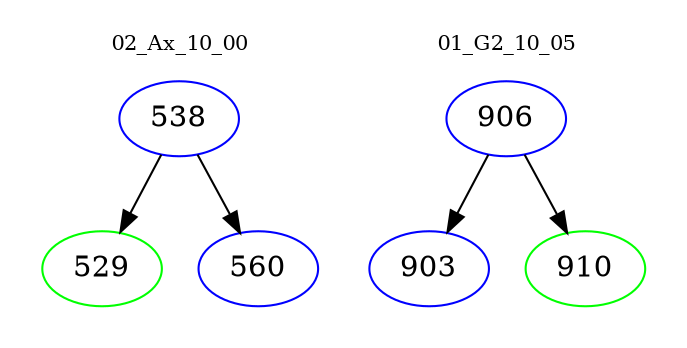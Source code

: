 digraph{
subgraph cluster_0 {
color = white
label = "02_Ax_10_00";
fontsize=10;
T0_538 [label="538", color="blue"]
T0_538 -> T0_529 [color="black"]
T0_529 [label="529", color="green"]
T0_538 -> T0_560 [color="black"]
T0_560 [label="560", color="blue"]
}
subgraph cluster_1 {
color = white
label = "01_G2_10_05";
fontsize=10;
T1_906 [label="906", color="blue"]
T1_906 -> T1_903 [color="black"]
T1_903 [label="903", color="blue"]
T1_906 -> T1_910 [color="black"]
T1_910 [label="910", color="green"]
}
}
